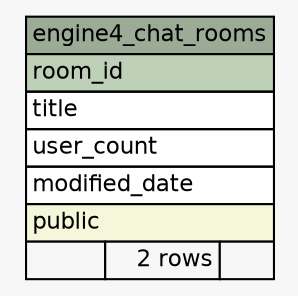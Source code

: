 // dot 2.38.0 on Windows 10 10.0
// SchemaSpy rev 590
digraph "engine4_chat_rooms" {
  graph [
    rankdir="RL"
    bgcolor="#f7f7f7"
    nodesep="0.18"
    ranksep="0.46"
    fontname="Helvetica"
    fontsize="11"
  ];
  node [
    fontname="Helvetica"
    fontsize="11"
    shape="plaintext"
  ];
  edge [
    arrowsize="0.8"
  ];
  "engine4_chat_rooms" [
    label=<
    <TABLE BORDER="0" CELLBORDER="1" CELLSPACING="0" BGCOLOR="#ffffff">
      <TR><TD COLSPAN="3" BGCOLOR="#9bab96" ALIGN="CENTER">engine4_chat_rooms</TD></TR>
      <TR><TD PORT="room_id" COLSPAN="3" BGCOLOR="#bed1b8" ALIGN="LEFT">room_id</TD></TR>
      <TR><TD PORT="title" COLSPAN="3" ALIGN="LEFT">title</TD></TR>
      <TR><TD PORT="user_count" COLSPAN="3" ALIGN="LEFT">user_count</TD></TR>
      <TR><TD PORT="modified_date" COLSPAN="3" ALIGN="LEFT">modified_date</TD></TR>
      <TR><TD PORT="public" COLSPAN="3" BGCOLOR="#f4f7da" ALIGN="LEFT">public</TD></TR>
      <TR><TD ALIGN="LEFT" BGCOLOR="#f7f7f7">  </TD><TD ALIGN="RIGHT" BGCOLOR="#f7f7f7">2 rows</TD><TD ALIGN="RIGHT" BGCOLOR="#f7f7f7">  </TD></TR>
    </TABLE>>
    URL="tables/engine4_chat_rooms.html"
    tooltip="engine4_chat_rooms"
  ];
}

